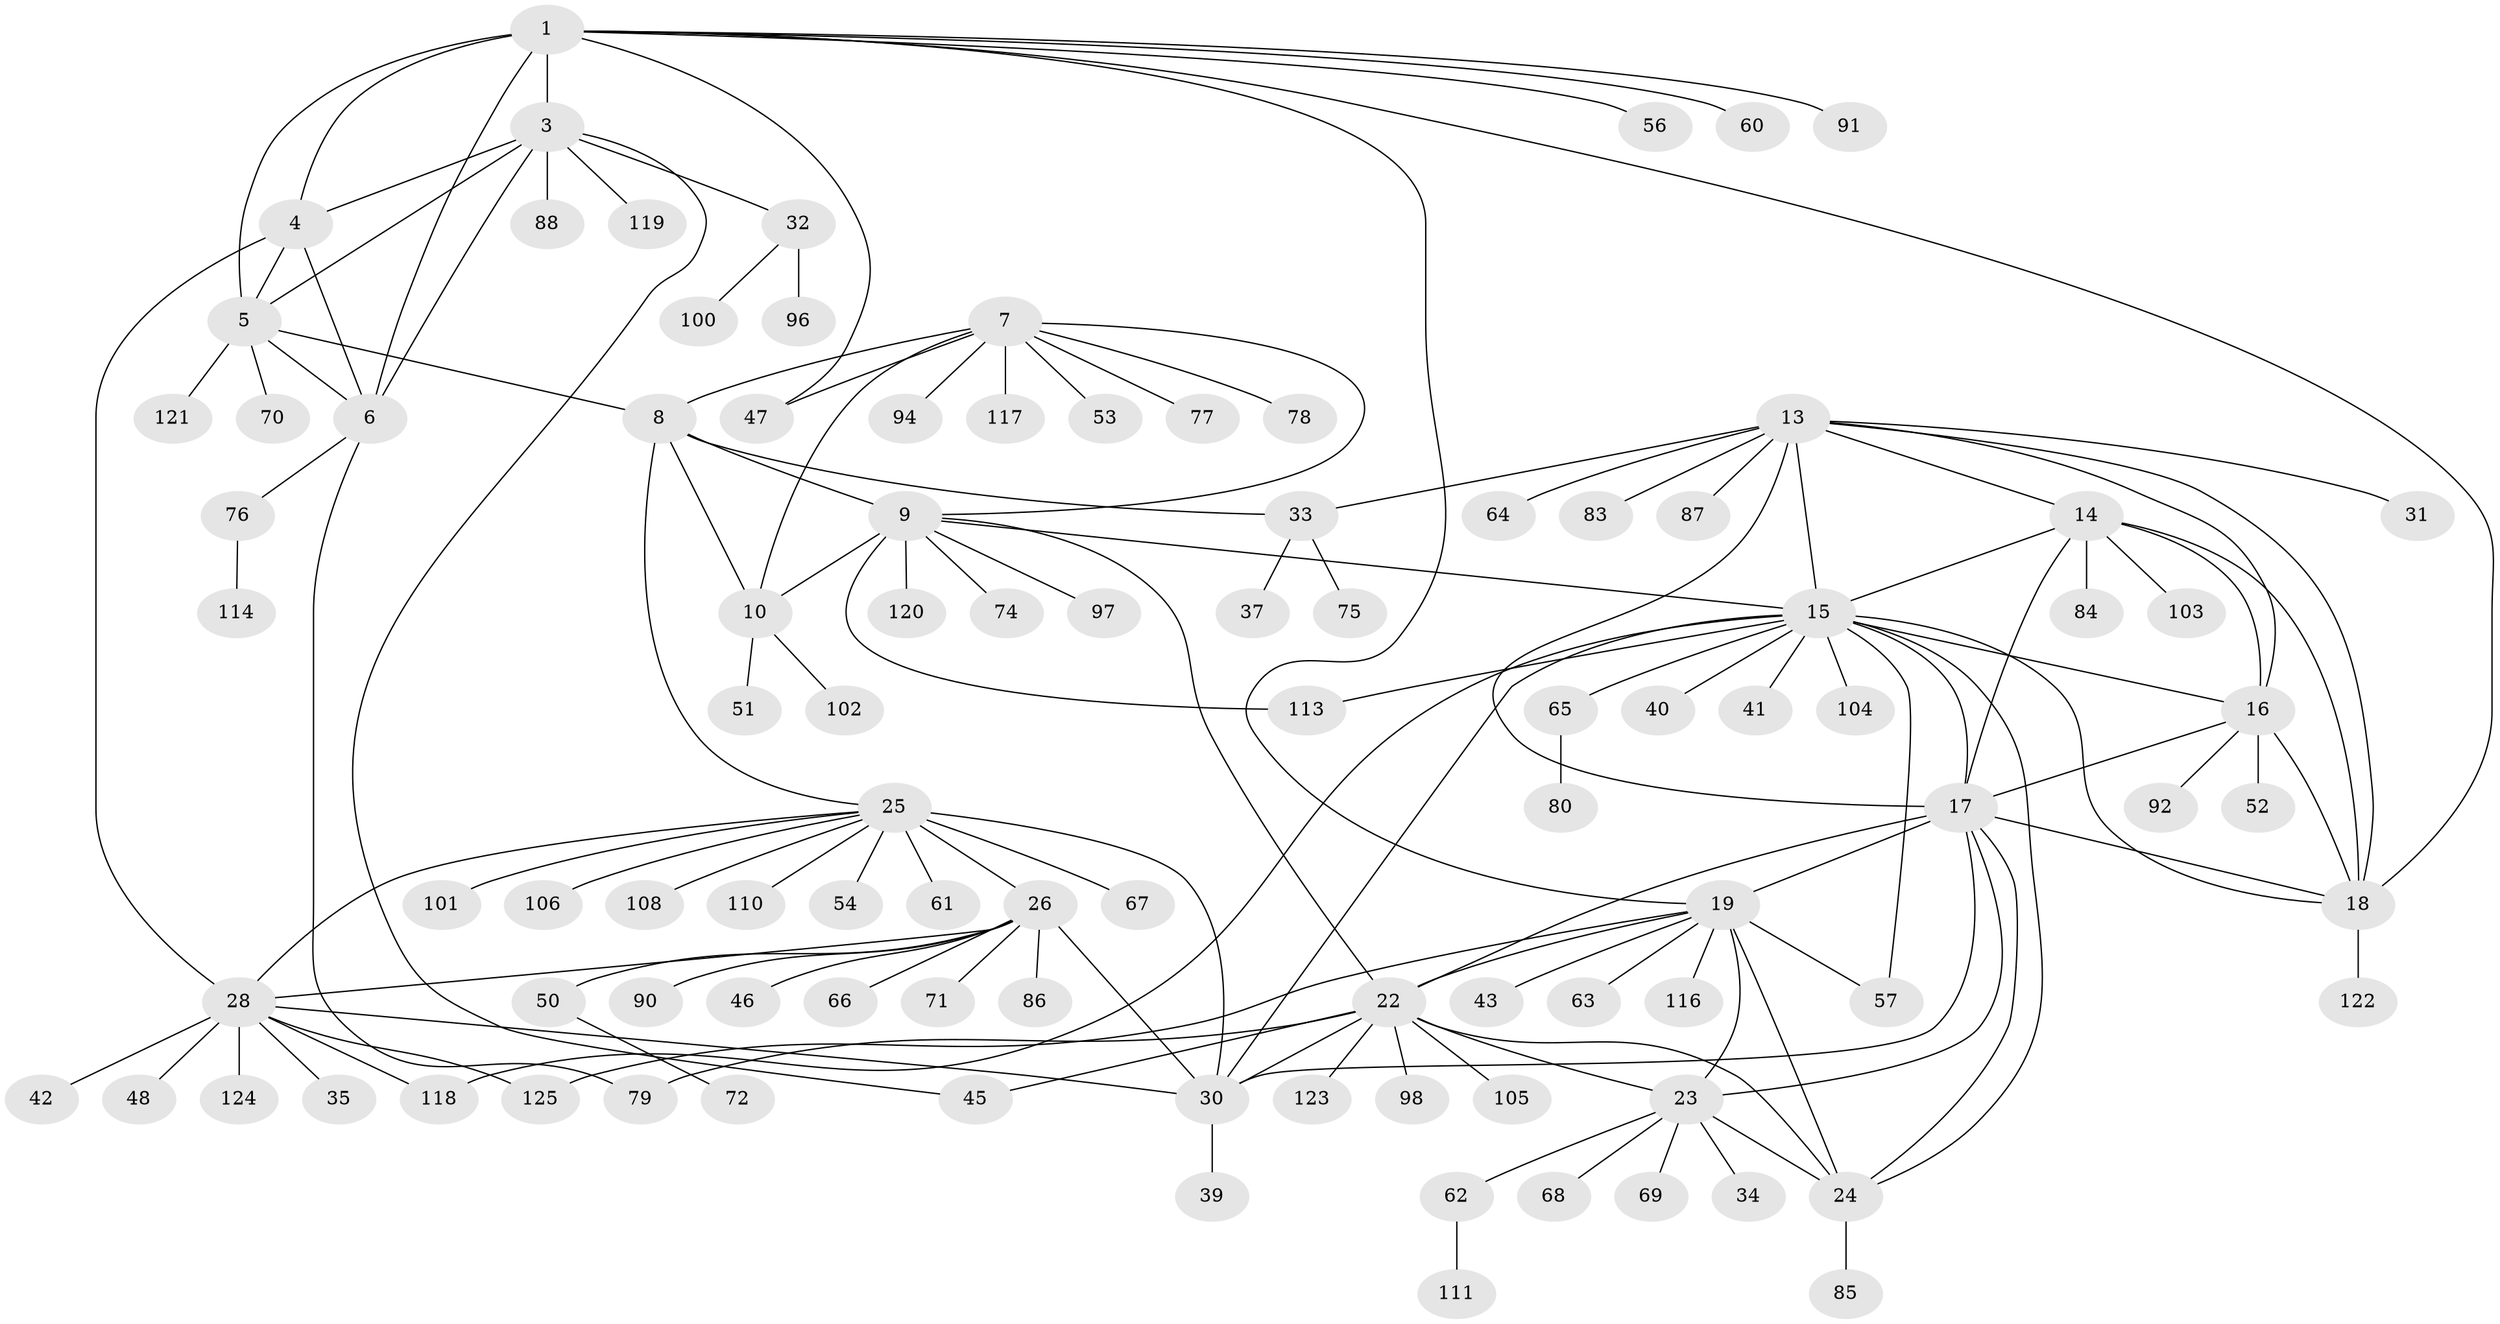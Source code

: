 // original degree distribution, {6: 0.03968253968253968, 10: 0.031746031746031744, 9: 0.023809523809523808, 8: 0.07142857142857142, 12: 0.007936507936507936, 7: 0.031746031746031744, 11: 0.007936507936507936, 15: 0.007936507936507936, 13: 0.015873015873015872, 1: 0.6111111111111112, 3: 0.023809523809523808, 5: 0.007936507936507936, 2: 0.11904761904761904}
// Generated by graph-tools (version 1.1) at 2025/11/02/27/25 16:11:33]
// undirected, 100 vertices, 143 edges
graph export_dot {
graph [start="1"]
  node [color=gray90,style=filled];
  1 [super="+2"];
  3 [super="+58"];
  4;
  5 [super="+49"];
  6 [super="+44"];
  7 [super="+59"];
  8 [super="+11"];
  9 [super="+12"];
  10 [super="+107"];
  13 [super="+109"];
  14 [super="+82"];
  15 [super="+81"];
  16 [super="+115"];
  17 [super="+20"];
  18 [super="+99"];
  19 [super="+21"];
  22 [super="+93"];
  23 [super="+36"];
  24 [super="+95"];
  25 [super="+29"];
  26 [super="+27"];
  28 [super="+112"];
  30 [super="+38"];
  31;
  32;
  33 [super="+89"];
  34;
  35;
  37;
  39;
  40;
  41;
  42;
  43;
  45;
  46;
  47;
  48;
  50 [super="+55"];
  51;
  52;
  53;
  54;
  56;
  57;
  60;
  61;
  62;
  63;
  64;
  65;
  66;
  67;
  68;
  69 [super="+73"];
  70;
  71;
  72;
  74;
  75;
  76;
  77;
  78;
  79 [super="+126"];
  80;
  83;
  84;
  85;
  86;
  87;
  88;
  90;
  91;
  92;
  94;
  96;
  97;
  98;
  100;
  101;
  102;
  103;
  104;
  105;
  106;
  108;
  110;
  111;
  113;
  114;
  116;
  117;
  118;
  119;
  120;
  121;
  122;
  123;
  124;
  125;
  1 -- 3 [weight=2];
  1 -- 4 [weight=2];
  1 -- 5 [weight=2];
  1 -- 6 [weight=2];
  1 -- 19;
  1 -- 47;
  1 -- 18;
  1 -- 56;
  1 -- 91;
  1 -- 60;
  3 -- 4;
  3 -- 5;
  3 -- 6;
  3 -- 32;
  3 -- 45;
  3 -- 88;
  3 -- 119;
  4 -- 5;
  4 -- 6;
  4 -- 28;
  5 -- 6;
  5 -- 8;
  5 -- 70;
  5 -- 121;
  6 -- 76;
  6 -- 79;
  7 -- 8 [weight=2];
  7 -- 9 [weight=2];
  7 -- 10;
  7 -- 47;
  7 -- 53;
  7 -- 77;
  7 -- 78;
  7 -- 94;
  7 -- 117;
  8 -- 9 [weight=4];
  8 -- 10 [weight=2];
  8 -- 33;
  8 -- 25;
  9 -- 10 [weight=2];
  9 -- 15;
  9 -- 22;
  9 -- 97;
  9 -- 74;
  9 -- 113;
  9 -- 120;
  10 -- 51;
  10 -- 102;
  13 -- 14;
  13 -- 15;
  13 -- 16;
  13 -- 17;
  13 -- 18;
  13 -- 31;
  13 -- 33;
  13 -- 64;
  13 -- 83;
  13 -- 87;
  14 -- 15;
  14 -- 16;
  14 -- 17;
  14 -- 18;
  14 -- 84;
  14 -- 103;
  15 -- 16;
  15 -- 17;
  15 -- 18;
  15 -- 40;
  15 -- 41;
  15 -- 57;
  15 -- 65;
  15 -- 104;
  15 -- 113;
  15 -- 118;
  15 -- 30;
  15 -- 24;
  16 -- 17;
  16 -- 18;
  16 -- 52;
  16 -- 92;
  17 -- 18;
  17 -- 30;
  17 -- 19 [weight=2];
  17 -- 22;
  17 -- 23;
  17 -- 24;
  18 -- 122;
  19 -- 22 [weight=2];
  19 -- 23 [weight=2];
  19 -- 24 [weight=2];
  19 -- 57;
  19 -- 43;
  19 -- 116;
  19 -- 125;
  19 -- 63;
  22 -- 23;
  22 -- 24;
  22 -- 30;
  22 -- 45;
  22 -- 79;
  22 -- 98;
  22 -- 105;
  22 -- 123;
  23 -- 24;
  23 -- 34;
  23 -- 68;
  23 -- 69;
  23 -- 62;
  24 -- 85;
  25 -- 26 [weight=4];
  25 -- 28 [weight=2];
  25 -- 30 [weight=2];
  25 -- 67;
  25 -- 101;
  25 -- 106;
  25 -- 108;
  25 -- 110;
  25 -- 54;
  25 -- 61;
  26 -- 28 [weight=2];
  26 -- 30 [weight=2];
  26 -- 50;
  26 -- 66;
  26 -- 90;
  26 -- 86;
  26 -- 71;
  26 -- 46;
  28 -- 30;
  28 -- 35;
  28 -- 42;
  28 -- 48;
  28 -- 118;
  28 -- 124;
  28 -- 125;
  30 -- 39;
  32 -- 96;
  32 -- 100;
  33 -- 37;
  33 -- 75;
  50 -- 72;
  62 -- 111;
  65 -- 80;
  76 -- 114;
}

